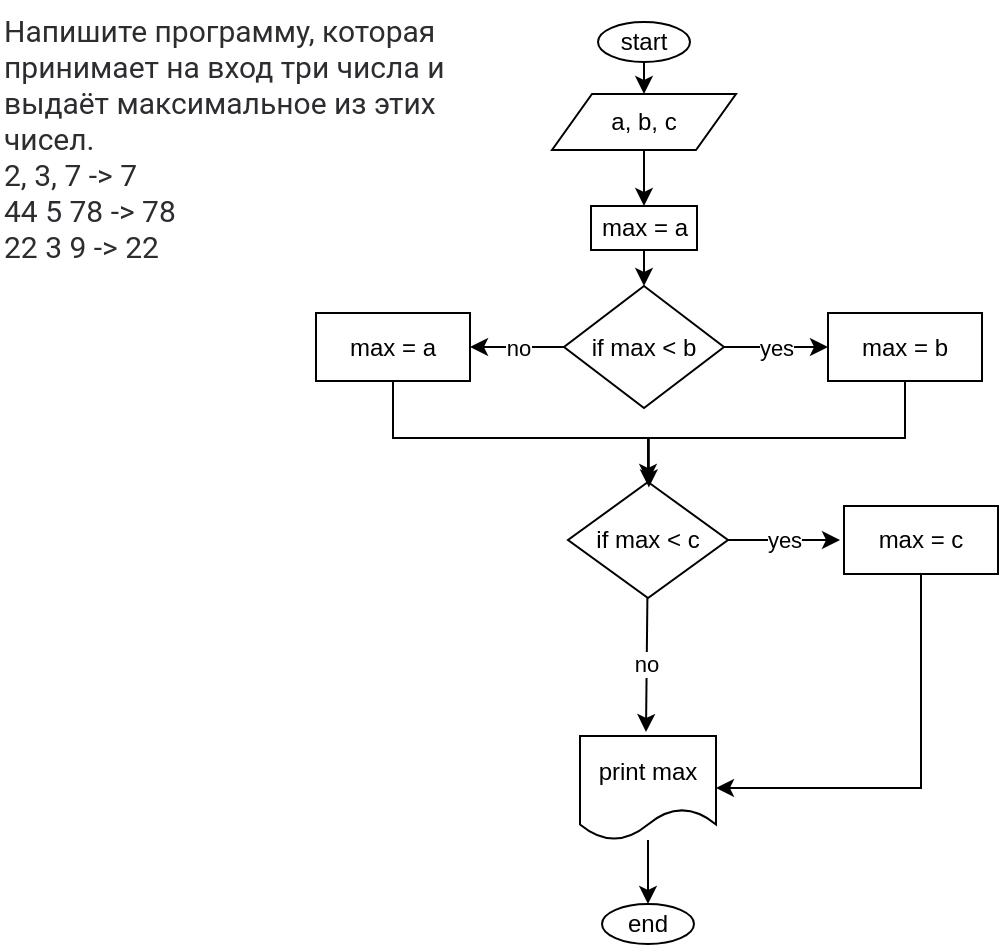 <mxfile>
    <diagram id="lV-laCWjuCQ0dsJHdG31" name="Page-1">
        <mxGraphModel dx="771" dy="430" grid="0" gridSize="10" guides="1" tooltips="1" connect="1" arrows="1" fold="1" page="1" pageScale="1" pageWidth="827" pageHeight="1169" math="0" shadow="0">
            <root>
                <mxCell id="0"/>
                <mxCell id="1" parent="0"/>
                <mxCell id="3" value="&lt;p style=&quot;box-sizing: border-box; margin: 0px; font-weight: 400; color: rgb(44, 45, 48); font-family: roboto, &amp;quot;san francisco&amp;quot;, &amp;quot;helvetica neue&amp;quot;, helvetica, arial; font-size: 15px; font-style: normal; letter-spacing: normal; text-indent: 0px; text-transform: none; word-spacing: 0px; background-color: rgb(255, 255, 255);&quot;&gt;Напишите программу, которая принимает на вход три числа и выдаёт максимальное из этих чисел.&lt;/p&gt;&lt;p style=&quot;box-sizing: border-box; margin: 0px; font-weight: 400; color: rgb(44, 45, 48); font-family: roboto, &amp;quot;san francisco&amp;quot;, &amp;quot;helvetica neue&amp;quot;, helvetica, arial; font-size: 15px; font-style: normal; letter-spacing: normal; text-indent: 0px; text-transform: none; word-spacing: 0px; background-color: rgb(255, 255, 255);&quot;&gt;2, 3, 7 -&amp;gt; 7&lt;br style=&quot;box-sizing: border-box&quot;&gt;44 5 78 -&amp;gt; 78&lt;br style=&quot;box-sizing: border-box&quot;&gt;22 3 9 -&amp;gt; 22&lt;/p&gt;" style="text;whiteSpace=wrap;html=1;" parent="1" vertex="1">
                    <mxGeometry x="37" y="127" width="252.17" height="84" as="geometry"/>
                </mxCell>
                <mxCell id="16" value="yes" style="edgeStyle=none;html=1;entryX=0;entryY=0.5;entryDx=0;entryDy=0;" parent="1" source="6" target="36" edge="1">
                    <mxGeometry relative="1" as="geometry">
                        <mxPoint x="445" y="300.5" as="targetPoint"/>
                    </mxGeometry>
                </mxCell>
                <mxCell id="46" value="no" style="edgeStyle=orthogonalEdgeStyle;rounded=0;html=1;entryX=1;entryY=0.5;entryDx=0;entryDy=0;" edge="1" parent="1" source="6" target="45">
                    <mxGeometry relative="1" as="geometry"/>
                </mxCell>
                <mxCell id="6" value="if max &amp;lt; b" style="rhombus;whiteSpace=wrap;html=1;" parent="1" vertex="1">
                    <mxGeometry x="319" y="270" width="80" height="61" as="geometry"/>
                </mxCell>
                <mxCell id="17" value="yes" style="edgeStyle=none;html=1;" parent="1" source="11" edge="1">
                    <mxGeometry relative="1" as="geometry">
                        <mxPoint x="457" y="397" as="targetPoint"/>
                    </mxGeometry>
                </mxCell>
                <mxCell id="18" value="no" style="edgeStyle=none;html=1;" parent="1" source="11" edge="1">
                    <mxGeometry relative="1" as="geometry">
                        <mxPoint x="360" y="493" as="targetPoint"/>
                    </mxGeometry>
                </mxCell>
                <mxCell id="11" value="if max &amp;lt; c" style="rhombus;whiteSpace=wrap;html=1;" parent="1" vertex="1">
                    <mxGeometry x="321" y="368" width="80" height="58" as="geometry"/>
                </mxCell>
                <mxCell id="50" style="edgeStyle=orthogonalEdgeStyle;rounded=0;html=1;" edge="1" parent="1" source="15" target="19">
                    <mxGeometry relative="1" as="geometry"/>
                </mxCell>
                <mxCell id="15" value="print max" style="shape=document;whiteSpace=wrap;html=1;boundedLbl=1;" parent="1" vertex="1">
                    <mxGeometry x="327" y="495" width="68" height="52" as="geometry"/>
                </mxCell>
                <mxCell id="19" value="end" style="ellipse;whiteSpace=wrap;html=1;" parent="1" vertex="1">
                    <mxGeometry x="338" y="579" width="46" height="20" as="geometry"/>
                </mxCell>
                <mxCell id="32" style="edgeStyle=none;html=1;entryX=0.5;entryY=0;entryDx=0;entryDy=0;" edge="1" parent="1" source="27" target="6">
                    <mxGeometry relative="1" as="geometry"/>
                </mxCell>
                <mxCell id="27" value="max = a" style="rounded=0;whiteSpace=wrap;html=1;" vertex="1" parent="1">
                    <mxGeometry x="332.5" y="230" width="53" height="22" as="geometry"/>
                </mxCell>
                <mxCell id="30" style="edgeStyle=none;html=1;entryX=0.5;entryY=0;entryDx=0;entryDy=0;" edge="1" parent="1" source="24" target="29">
                    <mxGeometry relative="1" as="geometry"/>
                </mxCell>
                <mxCell id="24" value="start" style="ellipse;whiteSpace=wrap;html=1;" vertex="1" parent="1">
                    <mxGeometry x="336" y="138" width="46" height="20" as="geometry"/>
                </mxCell>
                <mxCell id="31" style="edgeStyle=none;html=1;entryX=0.5;entryY=0;entryDx=0;entryDy=0;" edge="1" parent="1" source="29" target="27">
                    <mxGeometry relative="1" as="geometry"/>
                </mxCell>
                <mxCell id="29" value="a, b, c" style="shape=parallelogram;perimeter=parallelogramPerimeter;whiteSpace=wrap;html=1;fixedSize=1;" vertex="1" parent="1">
                    <mxGeometry x="313" y="174" width="92" height="28" as="geometry"/>
                </mxCell>
                <mxCell id="49" style="edgeStyle=orthogonalEdgeStyle;rounded=0;html=1;entryX=1;entryY=0.5;entryDx=0;entryDy=0;" edge="1" parent="1" source="35" target="15">
                    <mxGeometry relative="1" as="geometry">
                        <Array as="points">
                            <mxPoint x="497" y="521"/>
                        </Array>
                    </mxGeometry>
                </mxCell>
                <mxCell id="35" value="max = c" style="rounded=0;whiteSpace=wrap;html=1;" vertex="1" parent="1">
                    <mxGeometry x="459" y="380" width="77" height="34" as="geometry"/>
                </mxCell>
                <mxCell id="48" style="edgeStyle=orthogonalEdgeStyle;rounded=0;html=1;" edge="1" parent="1" source="36">
                    <mxGeometry relative="1" as="geometry">
                        <mxPoint x="361.414" y="370.69" as="targetPoint"/>
                        <Array as="points">
                            <mxPoint x="489" y="346"/>
                            <mxPoint x="361" y="346"/>
                        </Array>
                    </mxGeometry>
                </mxCell>
                <mxCell id="36" value="max = b" style="rounded=0;whiteSpace=wrap;html=1;" vertex="1" parent="1">
                    <mxGeometry x="451" y="283.5" width="77" height="34" as="geometry"/>
                </mxCell>
                <mxCell id="47" style="edgeStyle=orthogonalEdgeStyle;rounded=0;html=1;" edge="1" parent="1" source="45" target="11">
                    <mxGeometry relative="1" as="geometry">
                        <Array as="points">
                            <mxPoint x="233" y="346"/>
                            <mxPoint x="361" y="346"/>
                        </Array>
                    </mxGeometry>
                </mxCell>
                <mxCell id="45" value="max = a" style="rounded=0;whiteSpace=wrap;html=1;" vertex="1" parent="1">
                    <mxGeometry x="195" y="283.5" width="77" height="34" as="geometry"/>
                </mxCell>
            </root>
        </mxGraphModel>
    </diagram>
</mxfile>